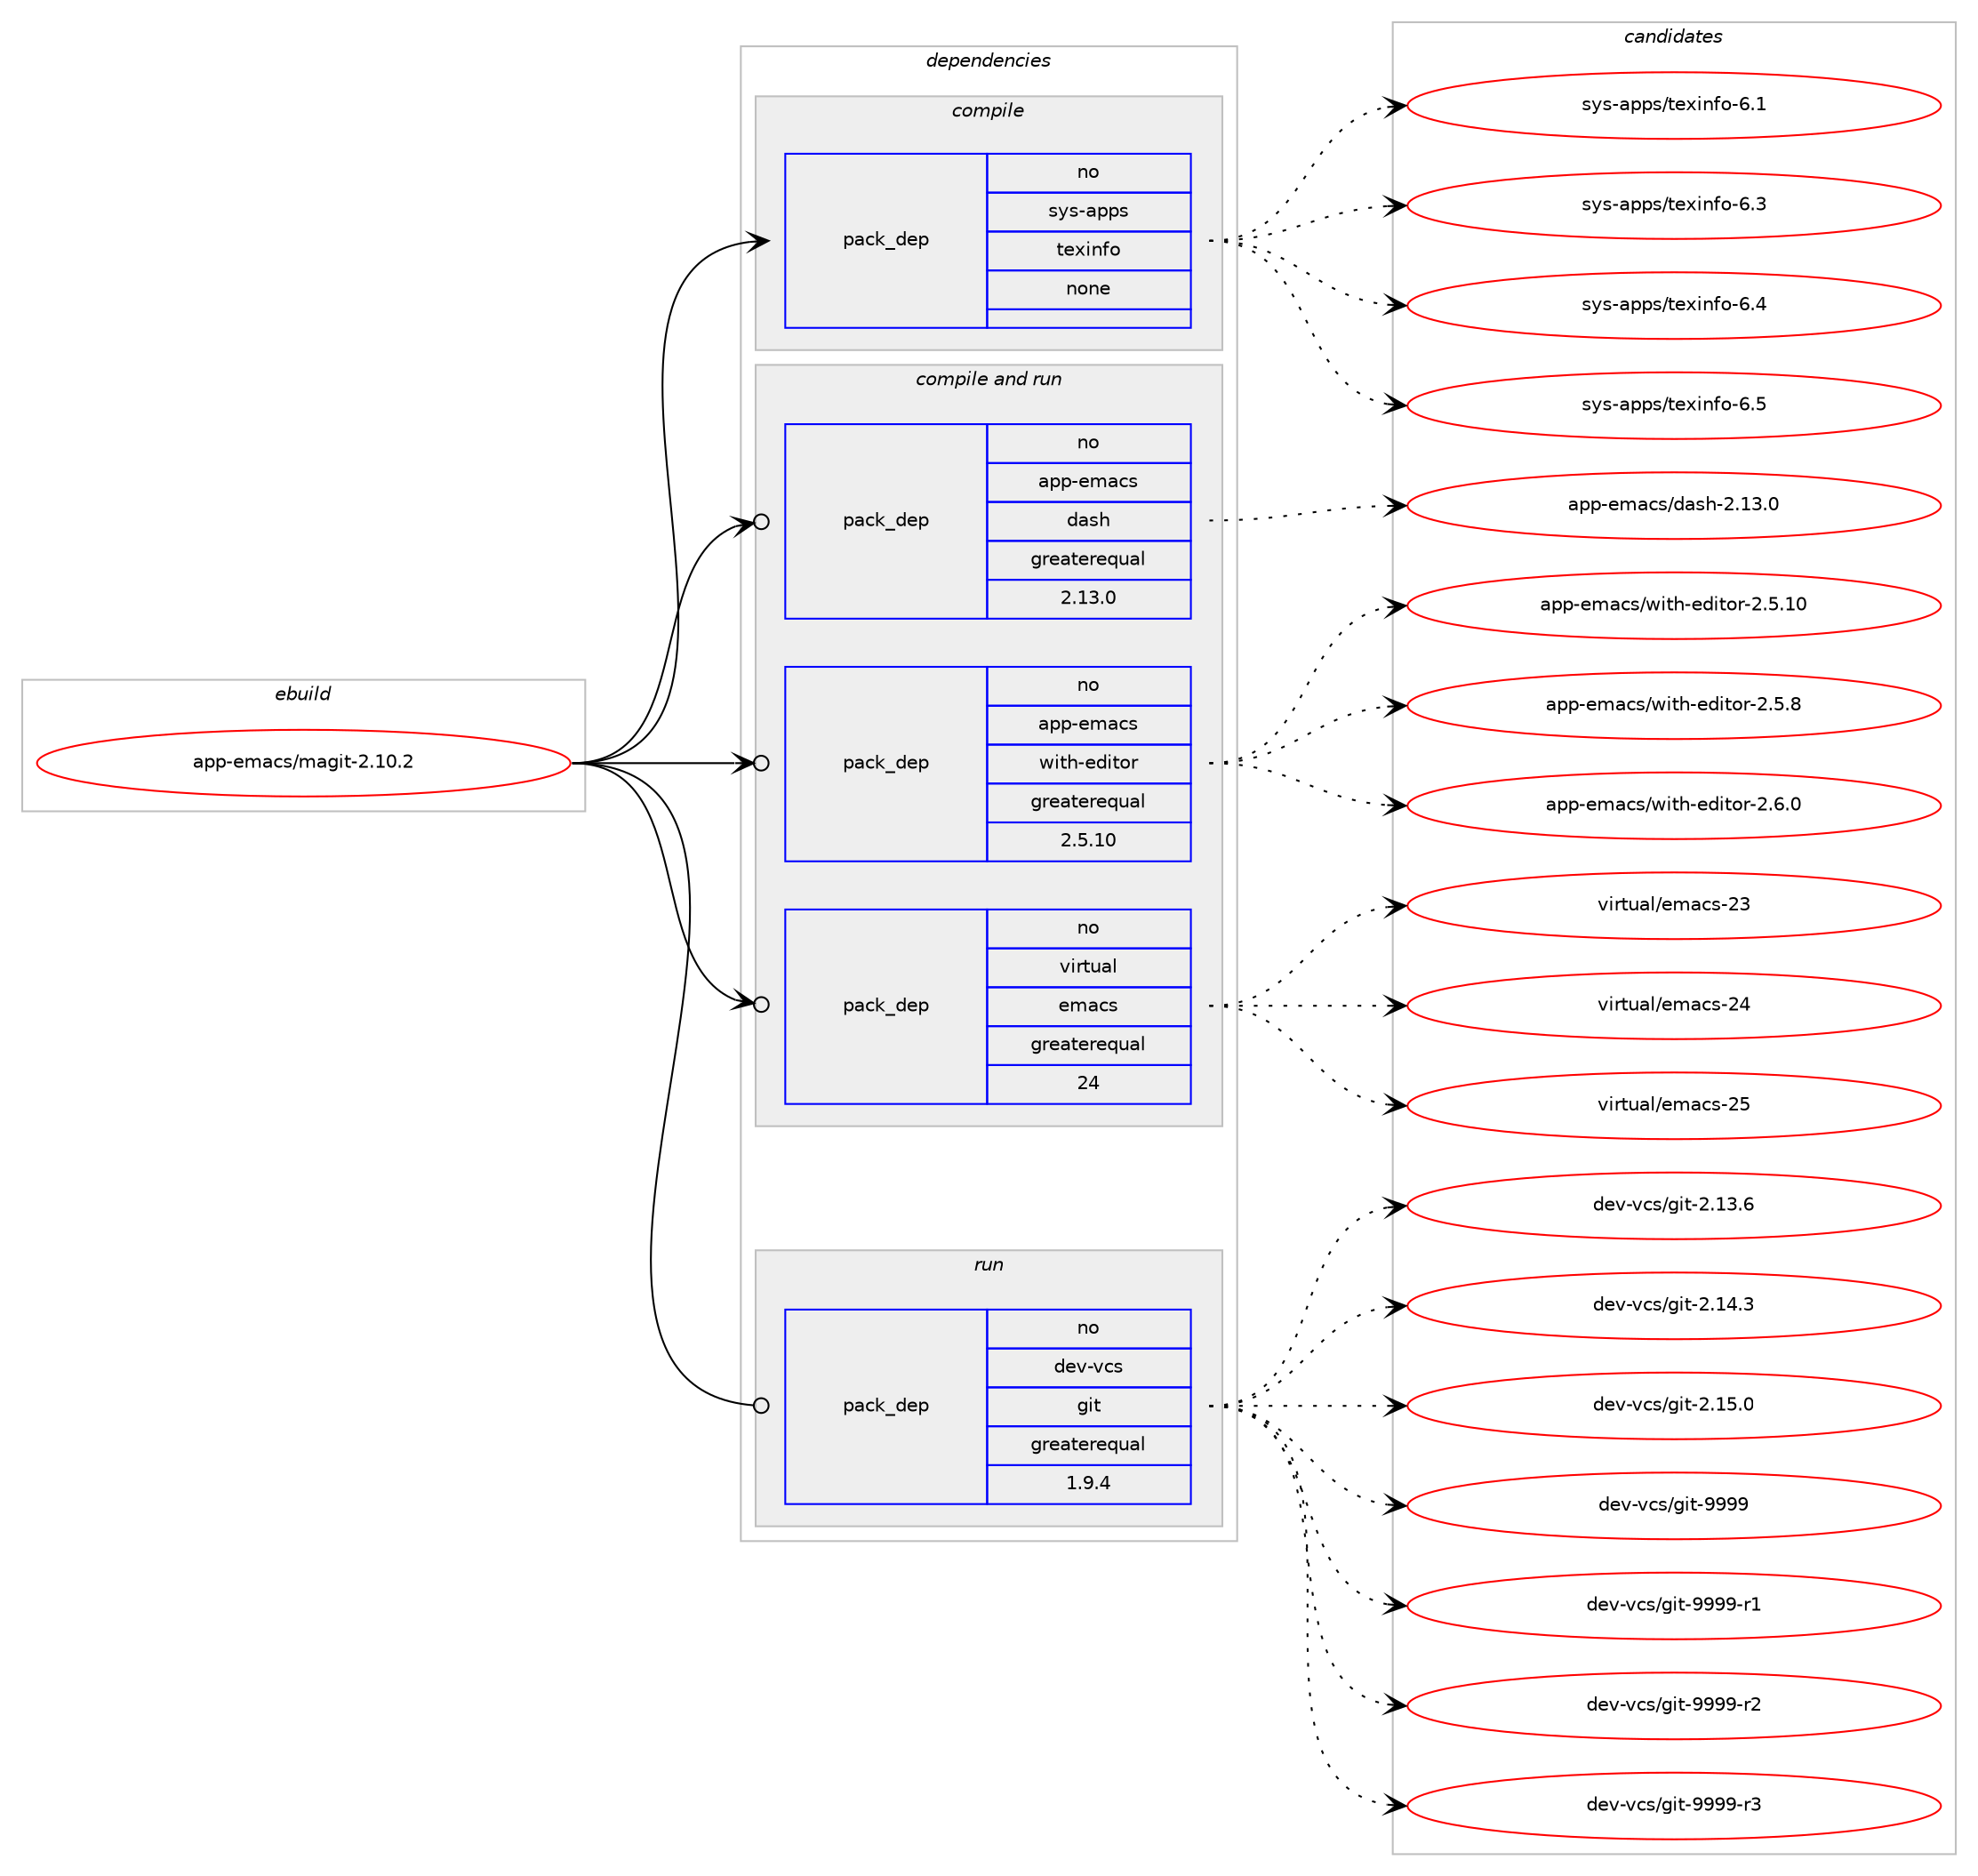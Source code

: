 digraph prolog {

# *************
# Graph options
# *************

newrank=true;
concentrate=true;
compound=true;
graph [rankdir=LR,fontname=Helvetica,fontsize=10,ranksep=1.5];#, ranksep=2.5, nodesep=0.2];
edge  [arrowhead=vee];
node  [fontname=Helvetica,fontsize=10];

# **********
# The ebuild
# **********

subgraph cluster_leftcol {
color=gray;
rank=same;
label=<<i>ebuild</i>>;
id [label="app-emacs/magit-2.10.2", color=red, width=4, href="../app-emacs/magit-2.10.2.svg"];
}

# ****************
# The dependencies
# ****************

subgraph cluster_midcol {
color=gray;
label=<<i>dependencies</i>>;
subgraph cluster_compile {
fillcolor="#eeeeee";
style=filled;
label=<<i>compile</i>>;
subgraph pack14601 {
dependency19938 [label=<<TABLE BORDER="0" CELLBORDER="1" CELLSPACING="0" CELLPADDING="4" WIDTH="220"><TR><TD ROWSPAN="6" CELLPADDING="30">pack_dep</TD></TR><TR><TD WIDTH="110">no</TD></TR><TR><TD>sys-apps</TD></TR><TR><TD>texinfo</TD></TR><TR><TD>none</TD></TR><TR><TD></TD></TR></TABLE>>, shape=none, color=blue];
}
id:e -> dependency19938:w [weight=20,style="solid",arrowhead="vee"];
}
subgraph cluster_compileandrun {
fillcolor="#eeeeee";
style=filled;
label=<<i>compile and run</i>>;
subgraph pack14602 {
dependency19939 [label=<<TABLE BORDER="0" CELLBORDER="1" CELLSPACING="0" CELLPADDING="4" WIDTH="220"><TR><TD ROWSPAN="6" CELLPADDING="30">pack_dep</TD></TR><TR><TD WIDTH="110">no</TD></TR><TR><TD>app-emacs</TD></TR><TR><TD>dash</TD></TR><TR><TD>greaterequal</TD></TR><TR><TD>2.13.0</TD></TR></TABLE>>, shape=none, color=blue];
}
id:e -> dependency19939:w [weight=20,style="solid",arrowhead="odotvee"];
subgraph pack14603 {
dependency19940 [label=<<TABLE BORDER="0" CELLBORDER="1" CELLSPACING="0" CELLPADDING="4" WIDTH="220"><TR><TD ROWSPAN="6" CELLPADDING="30">pack_dep</TD></TR><TR><TD WIDTH="110">no</TD></TR><TR><TD>app-emacs</TD></TR><TR><TD>with-editor</TD></TR><TR><TD>greaterequal</TD></TR><TR><TD>2.5.10</TD></TR></TABLE>>, shape=none, color=blue];
}
id:e -> dependency19940:w [weight=20,style="solid",arrowhead="odotvee"];
subgraph pack14604 {
dependency19941 [label=<<TABLE BORDER="0" CELLBORDER="1" CELLSPACING="0" CELLPADDING="4" WIDTH="220"><TR><TD ROWSPAN="6" CELLPADDING="30">pack_dep</TD></TR><TR><TD WIDTH="110">no</TD></TR><TR><TD>virtual</TD></TR><TR><TD>emacs</TD></TR><TR><TD>greaterequal</TD></TR><TR><TD>24</TD></TR></TABLE>>, shape=none, color=blue];
}
id:e -> dependency19941:w [weight=20,style="solid",arrowhead="odotvee"];
}
subgraph cluster_run {
fillcolor="#eeeeee";
style=filled;
label=<<i>run</i>>;
subgraph pack14605 {
dependency19942 [label=<<TABLE BORDER="0" CELLBORDER="1" CELLSPACING="0" CELLPADDING="4" WIDTH="220"><TR><TD ROWSPAN="6" CELLPADDING="30">pack_dep</TD></TR><TR><TD WIDTH="110">no</TD></TR><TR><TD>dev-vcs</TD></TR><TR><TD>git</TD></TR><TR><TD>greaterequal</TD></TR><TR><TD>1.9.4</TD></TR></TABLE>>, shape=none, color=blue];
}
id:e -> dependency19942:w [weight=20,style="solid",arrowhead="odot"];
}
}

# **************
# The candidates
# **************

subgraph cluster_choices {
rank=same;
color=gray;
label=<<i>candidates</i>>;

subgraph choice14601 {
color=black;
nodesep=1;
choice11512111545971121121154711610112010511010211145544649 [label="sys-apps/texinfo-6.1", color=red, width=4,href="../sys-apps/texinfo-6.1.svg"];
choice11512111545971121121154711610112010511010211145544651 [label="sys-apps/texinfo-6.3", color=red, width=4,href="../sys-apps/texinfo-6.3.svg"];
choice11512111545971121121154711610112010511010211145544652 [label="sys-apps/texinfo-6.4", color=red, width=4,href="../sys-apps/texinfo-6.4.svg"];
choice11512111545971121121154711610112010511010211145544653 [label="sys-apps/texinfo-6.5", color=red, width=4,href="../sys-apps/texinfo-6.5.svg"];
dependency19938:e -> choice11512111545971121121154711610112010511010211145544649:w [style=dotted,weight="100"];
dependency19938:e -> choice11512111545971121121154711610112010511010211145544651:w [style=dotted,weight="100"];
dependency19938:e -> choice11512111545971121121154711610112010511010211145544652:w [style=dotted,weight="100"];
dependency19938:e -> choice11512111545971121121154711610112010511010211145544653:w [style=dotted,weight="100"];
}
subgraph choice14602 {
color=black;
nodesep=1;
choice97112112451011099799115471009711510445504649514648 [label="app-emacs/dash-2.13.0", color=red, width=4,href="../app-emacs/dash-2.13.0.svg"];
dependency19939:e -> choice97112112451011099799115471009711510445504649514648:w [style=dotted,weight="100"];
}
subgraph choice14603 {
color=black;
nodesep=1;
choice97112112451011099799115471191051161044510110010511611111445504653464948 [label="app-emacs/with-editor-2.5.10", color=red, width=4,href="../app-emacs/with-editor-2.5.10.svg"];
choice971121124510110997991154711910511610445101100105116111114455046534656 [label="app-emacs/with-editor-2.5.8", color=red, width=4,href="../app-emacs/with-editor-2.5.8.svg"];
choice971121124510110997991154711910511610445101100105116111114455046544648 [label="app-emacs/with-editor-2.6.0", color=red, width=4,href="../app-emacs/with-editor-2.6.0.svg"];
dependency19940:e -> choice97112112451011099799115471191051161044510110010511611111445504653464948:w [style=dotted,weight="100"];
dependency19940:e -> choice971121124510110997991154711910511610445101100105116111114455046534656:w [style=dotted,weight="100"];
dependency19940:e -> choice971121124510110997991154711910511610445101100105116111114455046544648:w [style=dotted,weight="100"];
}
subgraph choice14604 {
color=black;
nodesep=1;
choice11810511411611797108471011099799115455051 [label="virtual/emacs-23", color=red, width=4,href="../virtual/emacs-23.svg"];
choice11810511411611797108471011099799115455052 [label="virtual/emacs-24", color=red, width=4,href="../virtual/emacs-24.svg"];
choice11810511411611797108471011099799115455053 [label="virtual/emacs-25", color=red, width=4,href="../virtual/emacs-25.svg"];
dependency19941:e -> choice11810511411611797108471011099799115455051:w [style=dotted,weight="100"];
dependency19941:e -> choice11810511411611797108471011099799115455052:w [style=dotted,weight="100"];
dependency19941:e -> choice11810511411611797108471011099799115455053:w [style=dotted,weight="100"];
}
subgraph choice14605 {
color=black;
nodesep=1;
choice10010111845118991154710310511645504649514654 [label="dev-vcs/git-2.13.6", color=red, width=4,href="../dev-vcs/git-2.13.6.svg"];
choice10010111845118991154710310511645504649524651 [label="dev-vcs/git-2.14.3", color=red, width=4,href="../dev-vcs/git-2.14.3.svg"];
choice10010111845118991154710310511645504649534648 [label="dev-vcs/git-2.15.0", color=red, width=4,href="../dev-vcs/git-2.15.0.svg"];
choice1001011184511899115471031051164557575757 [label="dev-vcs/git-9999", color=red, width=4,href="../dev-vcs/git-9999.svg"];
choice10010111845118991154710310511645575757574511449 [label="dev-vcs/git-9999-r1", color=red, width=4,href="../dev-vcs/git-9999-r1.svg"];
choice10010111845118991154710310511645575757574511450 [label="dev-vcs/git-9999-r2", color=red, width=4,href="../dev-vcs/git-9999-r2.svg"];
choice10010111845118991154710310511645575757574511451 [label="dev-vcs/git-9999-r3", color=red, width=4,href="../dev-vcs/git-9999-r3.svg"];
dependency19942:e -> choice10010111845118991154710310511645504649514654:w [style=dotted,weight="100"];
dependency19942:e -> choice10010111845118991154710310511645504649524651:w [style=dotted,weight="100"];
dependency19942:e -> choice10010111845118991154710310511645504649534648:w [style=dotted,weight="100"];
dependency19942:e -> choice1001011184511899115471031051164557575757:w [style=dotted,weight="100"];
dependency19942:e -> choice10010111845118991154710310511645575757574511449:w [style=dotted,weight="100"];
dependency19942:e -> choice10010111845118991154710310511645575757574511450:w [style=dotted,weight="100"];
dependency19942:e -> choice10010111845118991154710310511645575757574511451:w [style=dotted,weight="100"];
}
}

}
